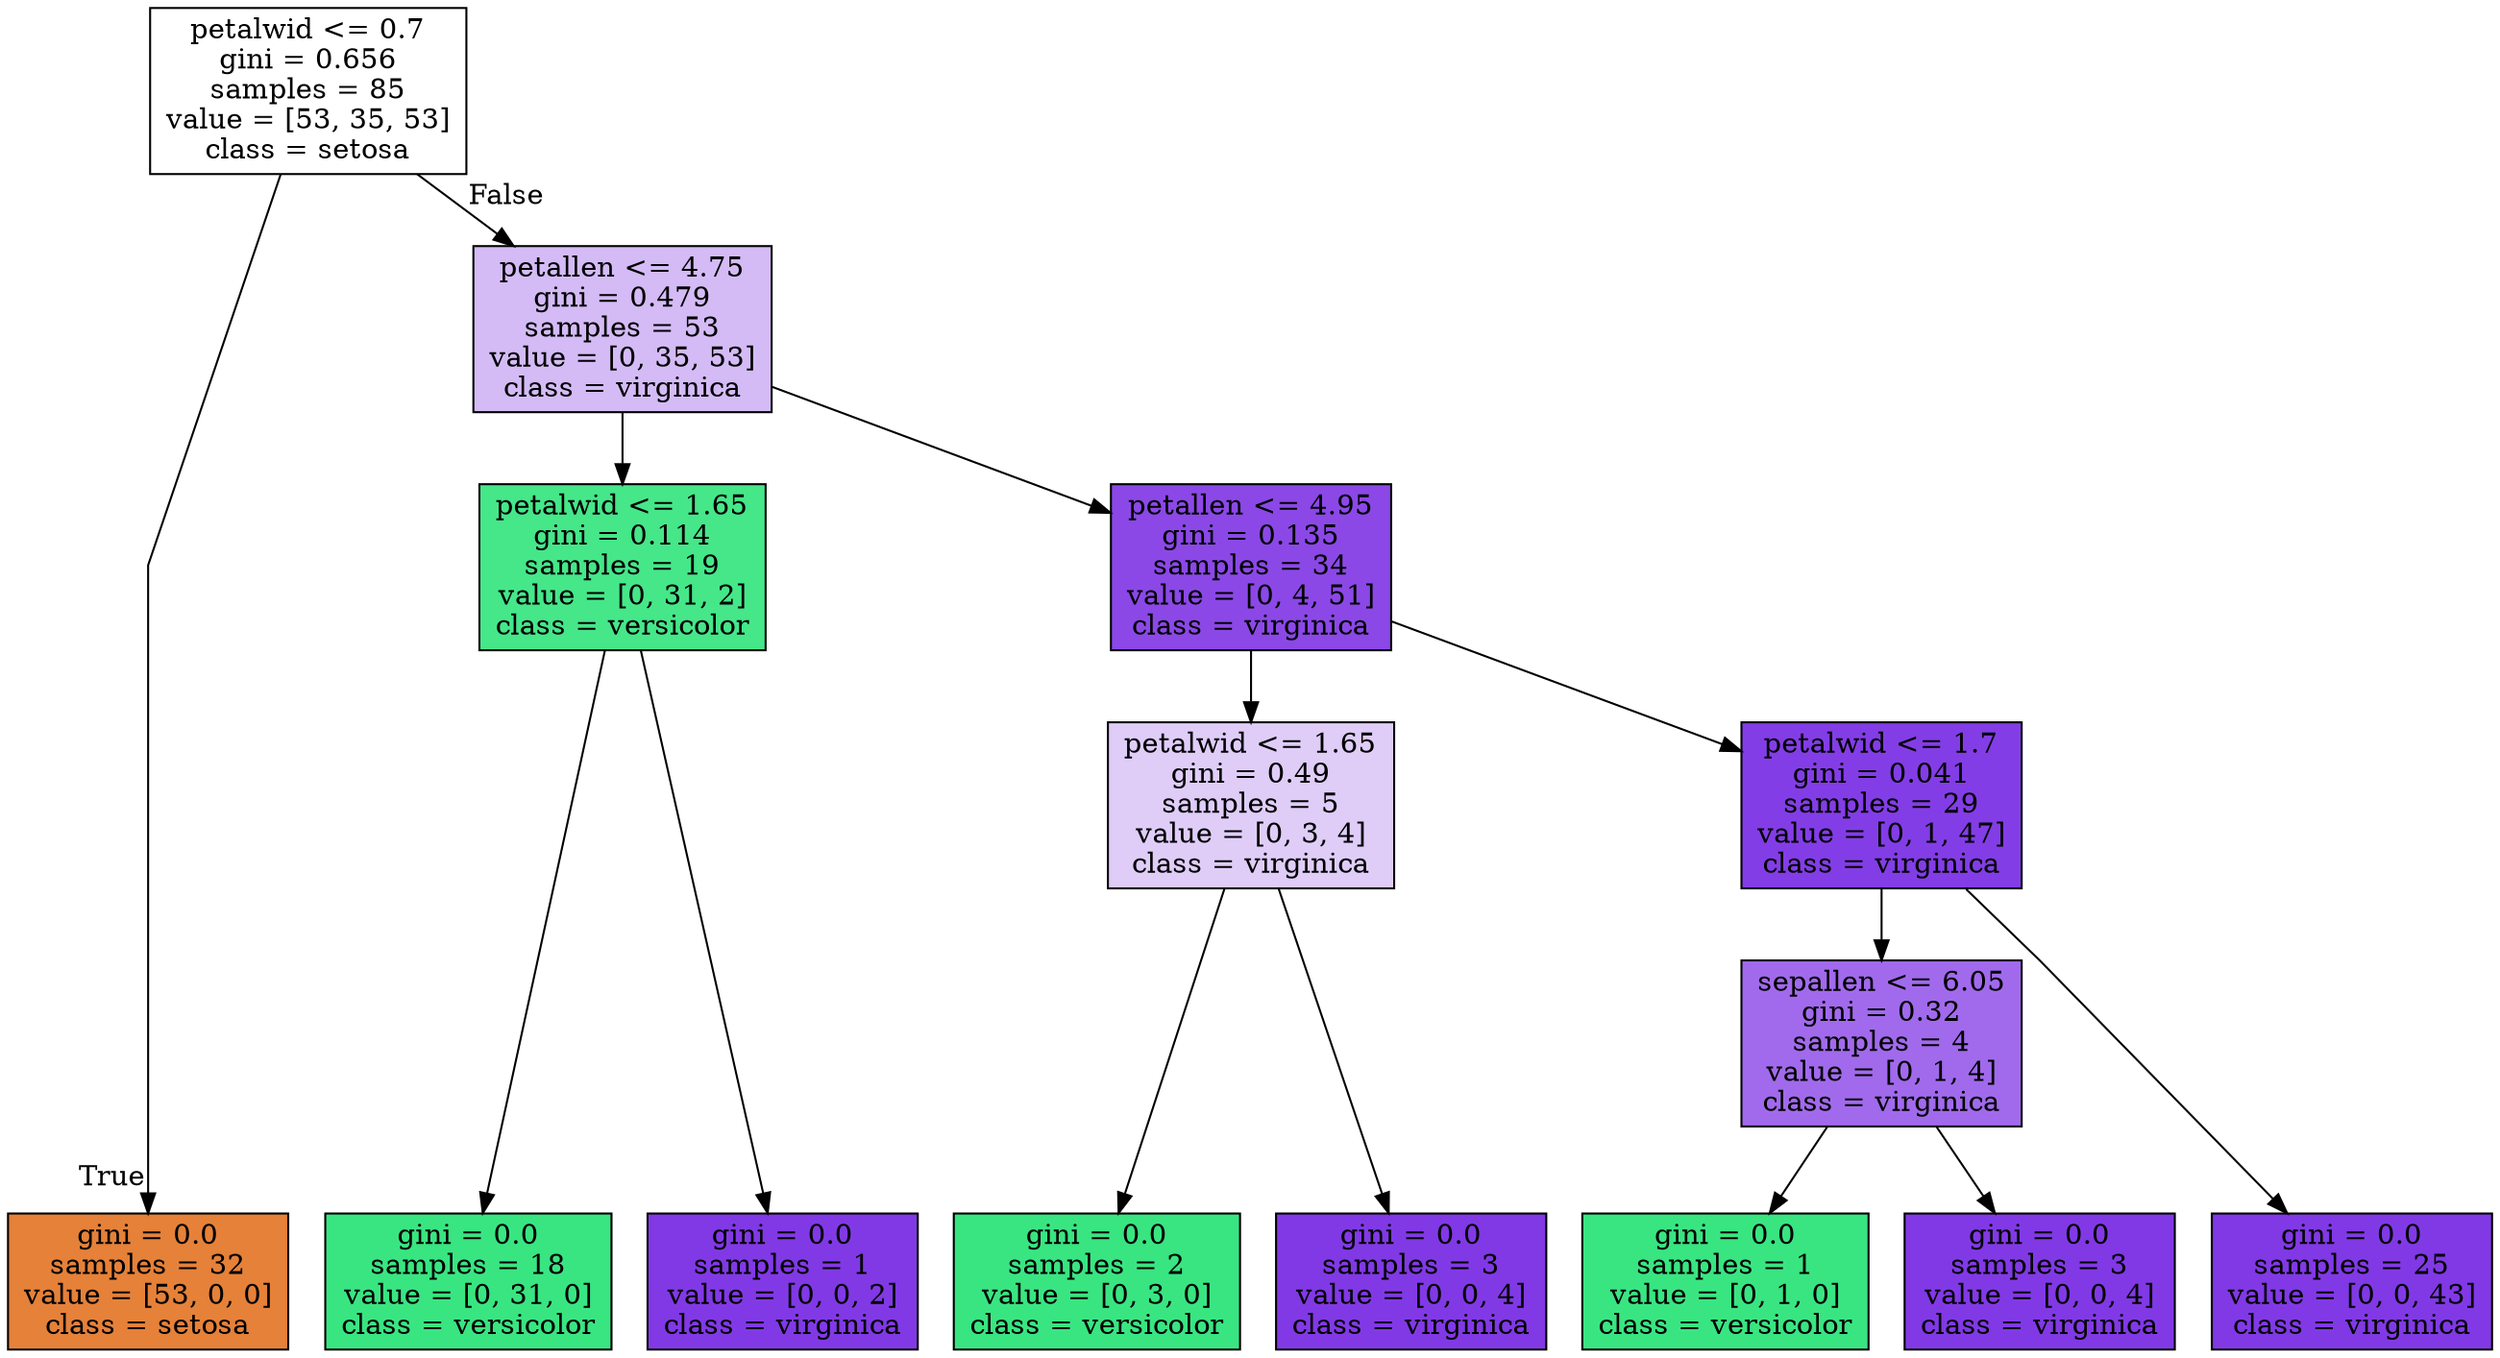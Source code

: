 digraph Tree {
node [shape=box, style="filled", color="black"] ;
graph [ranksep=equally, splines=polyline] ;
0 [label="petalwid <= 0.7\ngini = 0.656\nsamples = 85\nvalue = [53, 35, 53]\nclass = setosa", fillcolor="#e5813900"] ;
1 [label="gini = 0.0\nsamples = 32\nvalue = [53, 0, 0]\nclass = setosa", fillcolor="#e58139ff"] ;
0 -> 1 [labeldistance=2.5, labelangle=45, headlabel="True"] ;
2 [label="petallen <= 4.75\ngini = 0.479\nsamples = 53\nvalue = [0, 35, 53]\nclass = virginica", fillcolor="#8139e557"] ;
0 -> 2 [labeldistance=2.5, labelangle=-45, headlabel="False"] ;
3 [label="petalwid <= 1.65\ngini = 0.114\nsamples = 19\nvalue = [0, 31, 2]\nclass = versicolor", fillcolor="#39e581ef"] ;
2 -> 3 ;
4 [label="gini = 0.0\nsamples = 18\nvalue = [0, 31, 0]\nclass = versicolor", fillcolor="#39e581ff"] ;
3 -> 4 ;
5 [label="gini = 0.0\nsamples = 1\nvalue = [0, 0, 2]\nclass = virginica", fillcolor="#8139e5ff"] ;
3 -> 5 ;
6 [label="petallen <= 4.95\ngini = 0.135\nsamples = 34\nvalue = [0, 4, 51]\nclass = virginica", fillcolor="#8139e5eb"] ;
2 -> 6 ;
7 [label="petalwid <= 1.65\ngini = 0.49\nsamples = 5\nvalue = [0, 3, 4]\nclass = virginica", fillcolor="#8139e540"] ;
6 -> 7 ;
8 [label="gini = 0.0\nsamples = 2\nvalue = [0, 3, 0]\nclass = versicolor", fillcolor="#39e581ff"] ;
7 -> 8 ;
9 [label="gini = 0.0\nsamples = 3\nvalue = [0, 0, 4]\nclass = virginica", fillcolor="#8139e5ff"] ;
7 -> 9 ;
10 [label="petalwid <= 1.7\ngini = 0.041\nsamples = 29\nvalue = [0, 1, 47]\nclass = virginica", fillcolor="#8139e5fa"] ;
6 -> 10 ;
11 [label="sepallen <= 6.05\ngini = 0.32\nsamples = 4\nvalue = [0, 1, 4]\nclass = virginica", fillcolor="#8139e5bf"] ;
10 -> 11 ;
12 [label="gini = 0.0\nsamples = 1\nvalue = [0, 1, 0]\nclass = versicolor", fillcolor="#39e581ff"] ;
11 -> 12 ;
13 [label="gini = 0.0\nsamples = 3\nvalue = [0, 0, 4]\nclass = virginica", fillcolor="#8139e5ff"] ;
11 -> 13 ;
14 [label="gini = 0.0\nsamples = 25\nvalue = [0, 0, 43]\nclass = virginica", fillcolor="#8139e5ff"] ;
10 -> 14 ;
{rank=same ; 0} ;
{rank=same ; 2} ;
{rank=same ; 3; 6} ;
{rank=same ; 7; 10} ;
{rank=same ; 11} ;
{rank=same ; 1; 4; 5; 8; 9; 12; 13; 14} ;
}